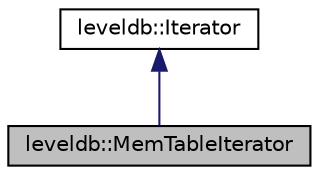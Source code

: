 digraph "leveldb::MemTableIterator"
{
 // LATEX_PDF_SIZE
  edge [fontname="Helvetica",fontsize="10",labelfontname="Helvetica",labelfontsize="10"];
  node [fontname="Helvetica",fontsize="10",shape=record];
  Node0 [label="leveldb::MemTableIterator",height=0.2,width=0.4,color="black", fillcolor="grey75", style="filled", fontcolor="black",tooltip=" "];
  Node1 -> Node0 [dir="back",color="midnightblue",fontsize="10",style="solid"];
  Node1 [label="leveldb::Iterator",height=0.2,width=0.4,color="black", fillcolor="white", style="filled",URL="$classleveldb_1_1_iterator.html",tooltip=" "];
}
